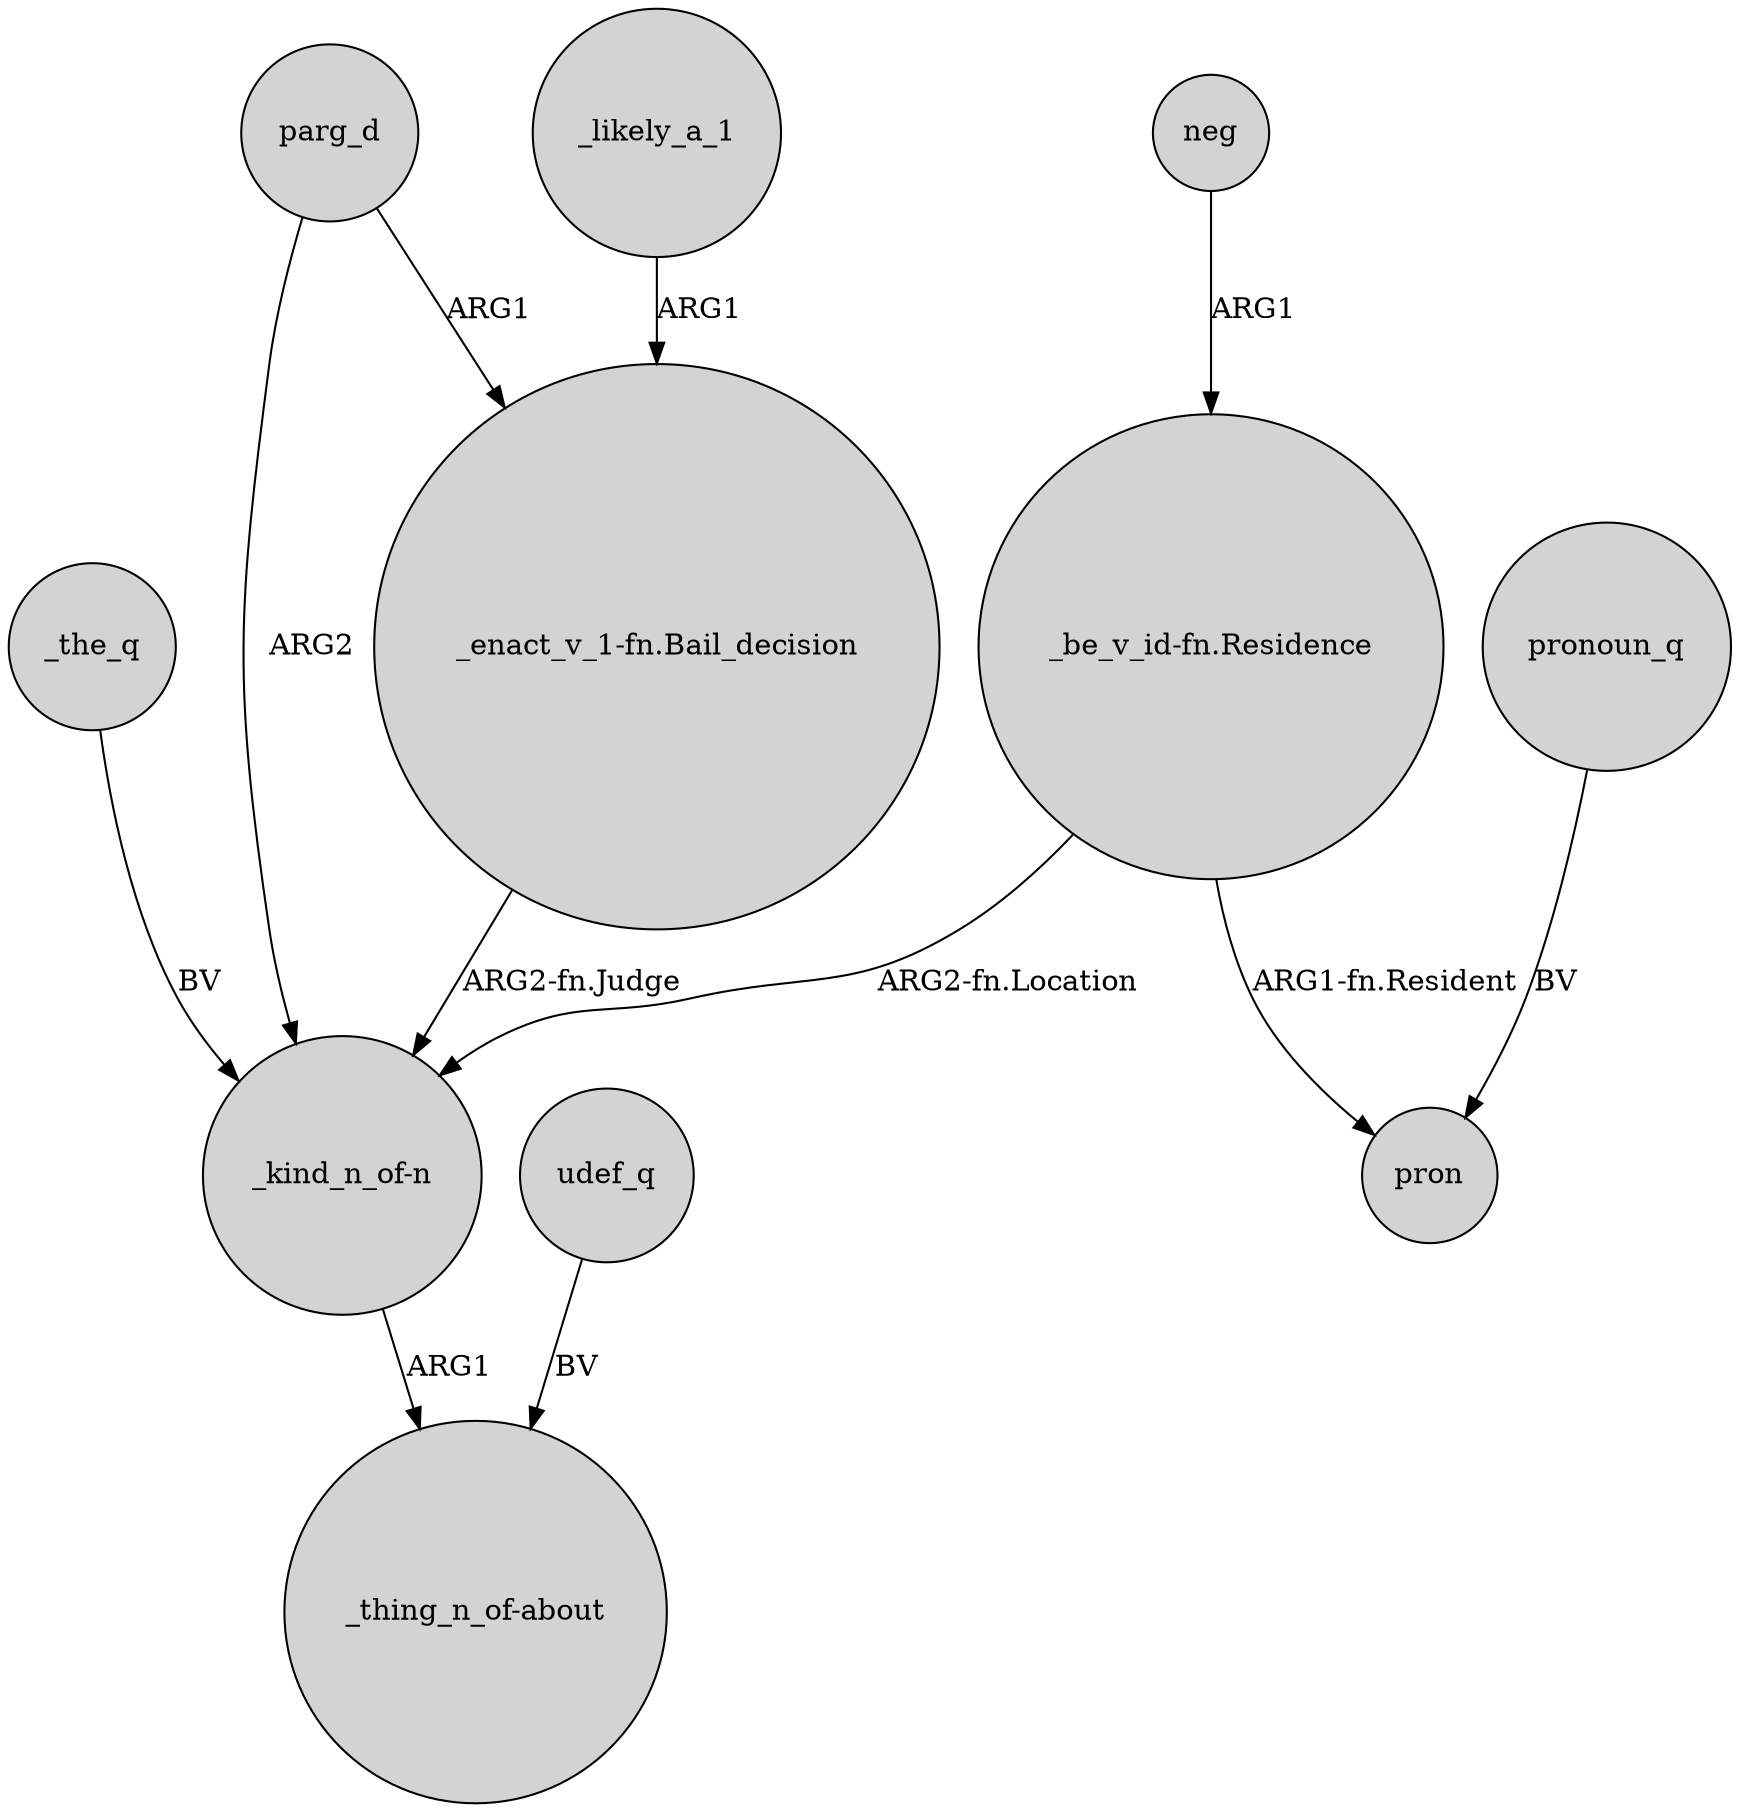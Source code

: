 digraph {
	node [shape=circle style=filled]
	parg_d -> "_kind_n_of-n" [label=ARG2]
	parg_d -> "_enact_v_1-fn.Bail_decision" [label=ARG1]
	_the_q -> "_kind_n_of-n" [label=BV]
	"_be_v_id-fn.Residence" -> pron [label="ARG1-fn.Resident"]
	"_kind_n_of-n" -> "_thing_n_of-about" [label=ARG1]
	neg -> "_be_v_id-fn.Residence" [label=ARG1]
	udef_q -> "_thing_n_of-about" [label=BV]
	"_be_v_id-fn.Residence" -> "_kind_n_of-n" [label="ARG2-fn.Location"]
	"_enact_v_1-fn.Bail_decision" -> "_kind_n_of-n" [label="ARG2-fn.Judge"]
	_likely_a_1 -> "_enact_v_1-fn.Bail_decision" [label=ARG1]
	pronoun_q -> pron [label=BV]
}
